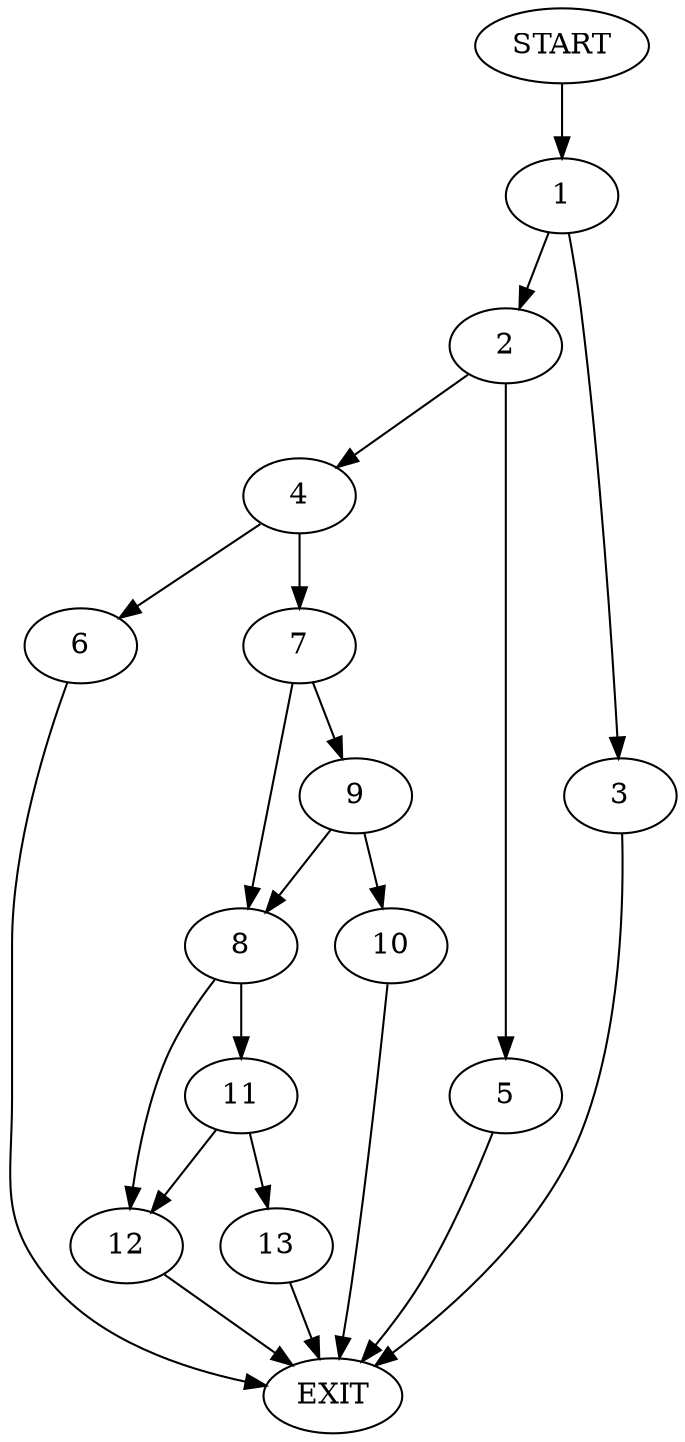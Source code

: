 digraph {
0 [label="START"]
14 [label="EXIT"]
0 -> 1
1 -> 2
1 -> 3
2 -> 4
2 -> 5
3 -> 14
5 -> 14
4 -> 6
4 -> 7
6 -> 14
7 -> 8
7 -> 9
9 -> 8
9 -> 10
8 -> 11
8 -> 12
10 -> 14
11 -> 12
11 -> 13
12 -> 14
13 -> 14
}
